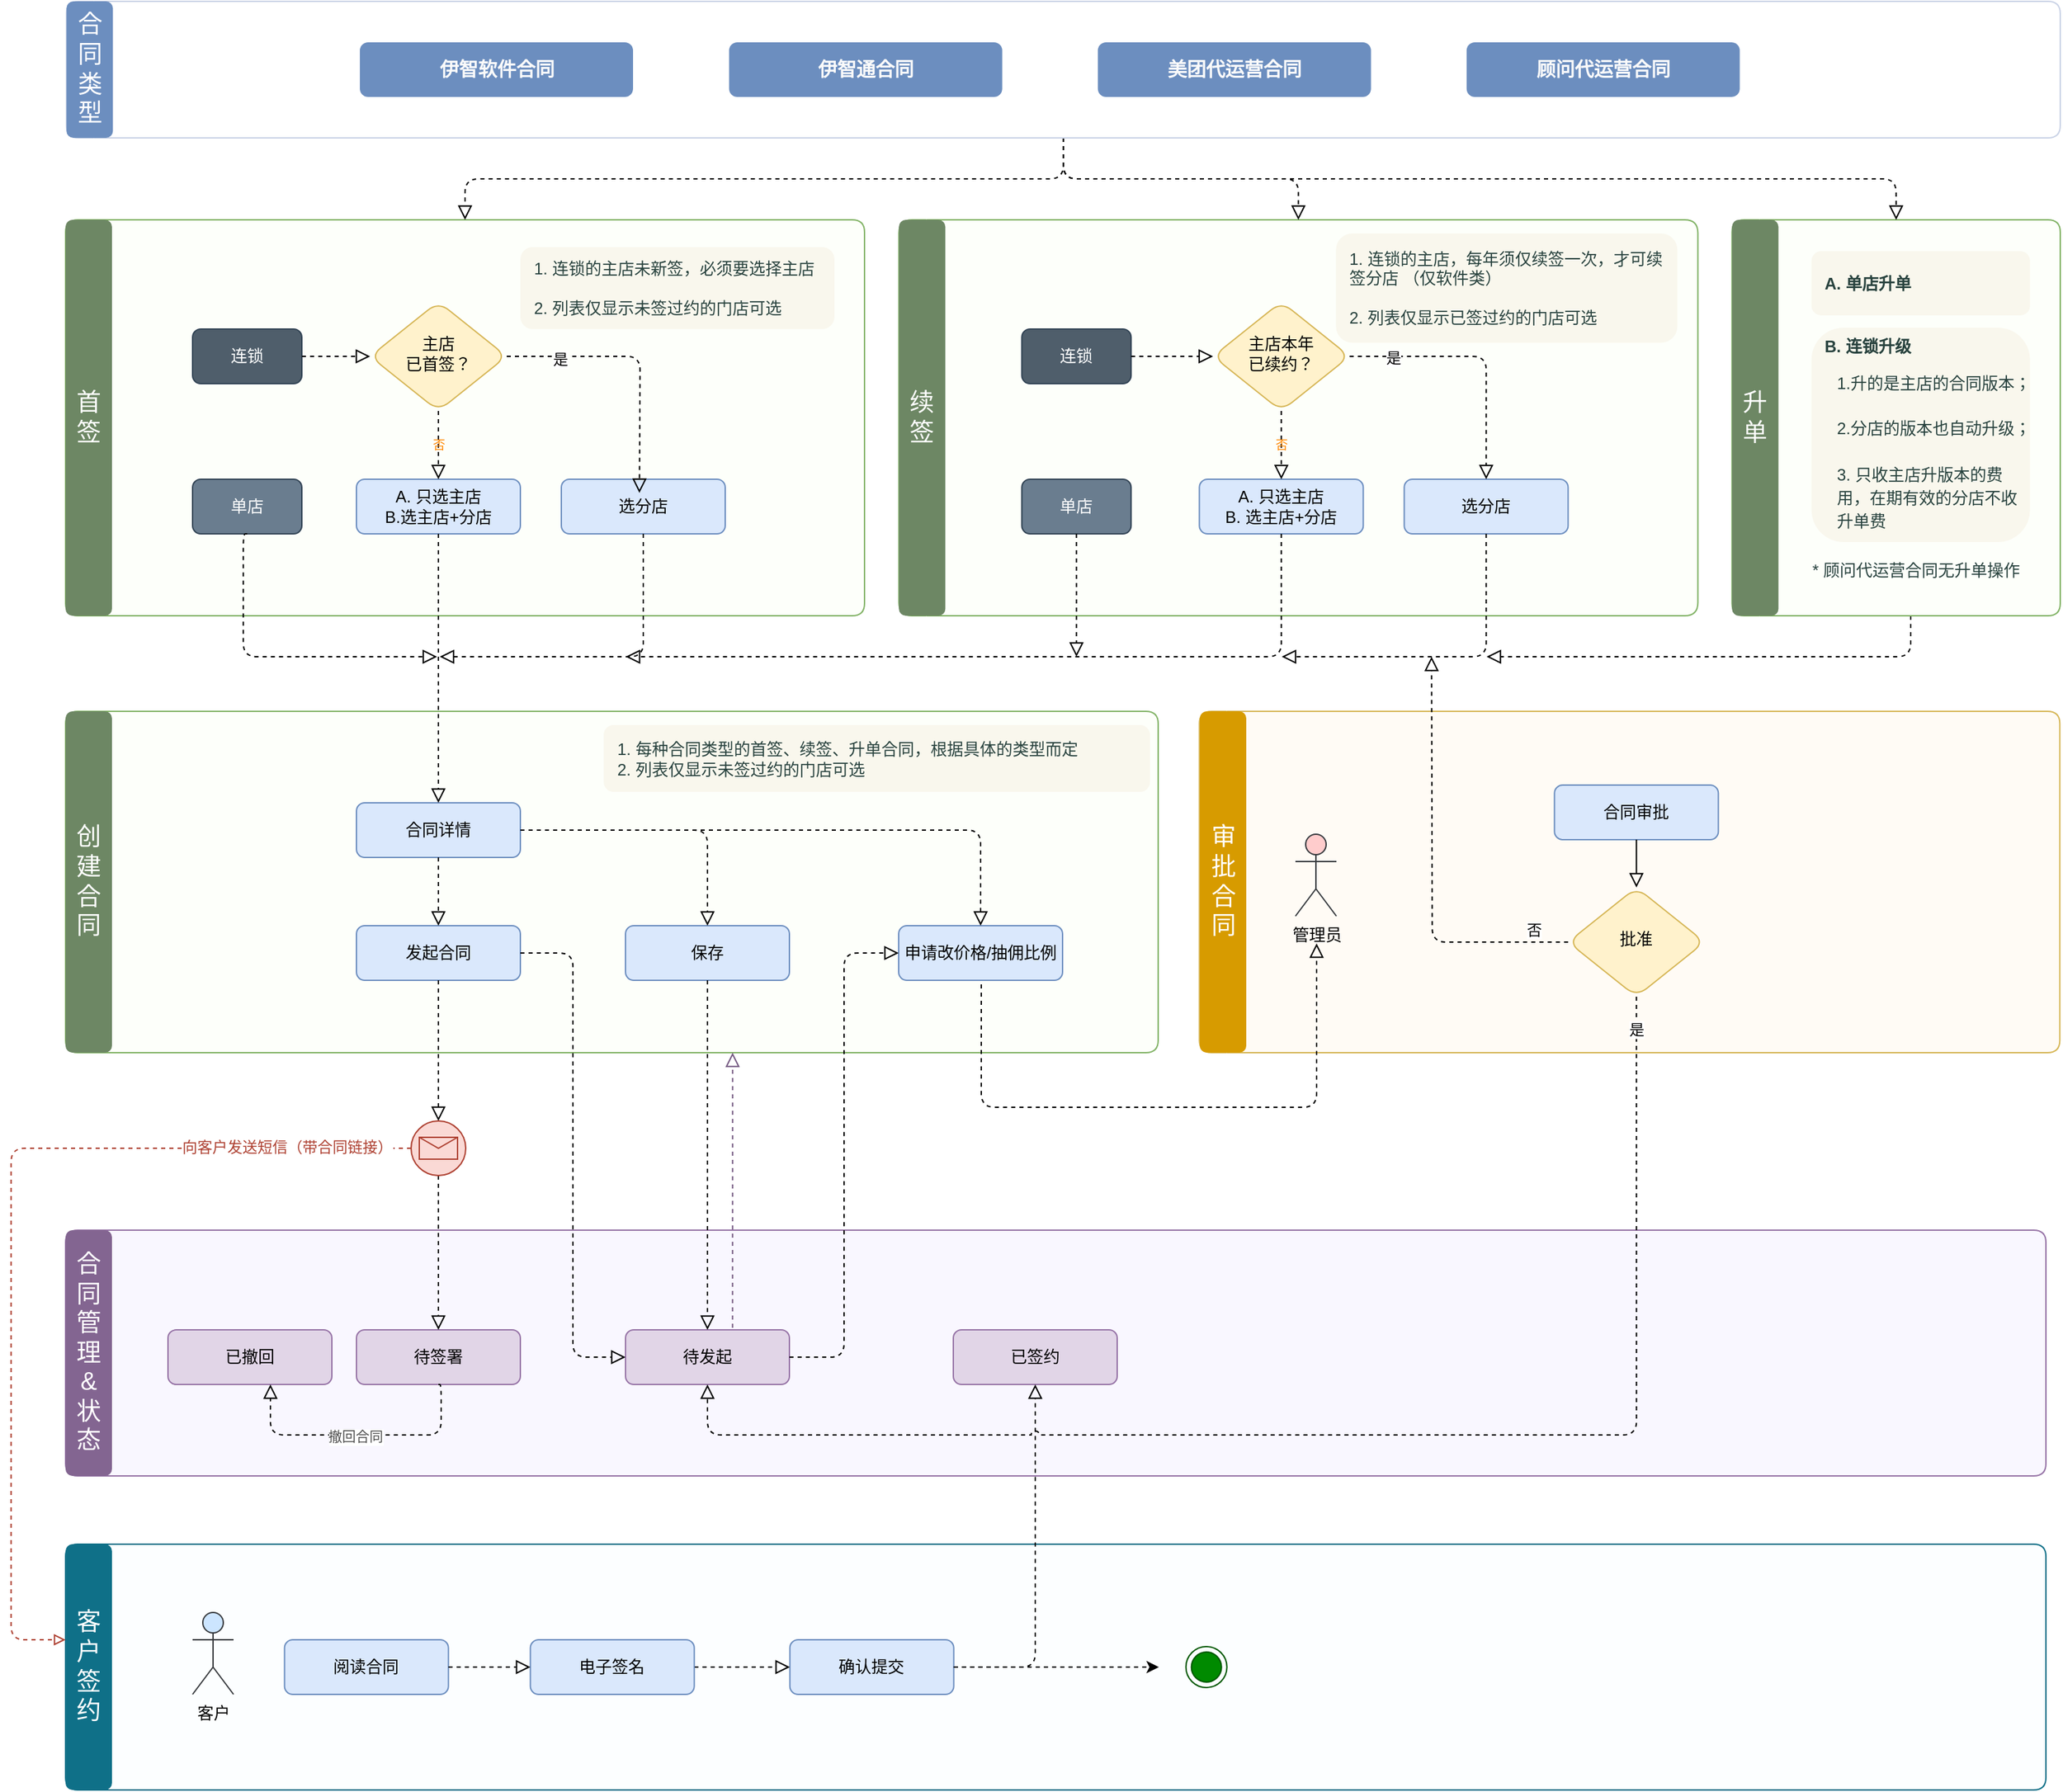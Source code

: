 <mxfile version="14.4.4" type="github" pages="2">
  <diagram id="C5RBs43oDa-KdzZeNtuy" name="合同签约">
    <mxGraphModel dx="3858" dy="2379" grid="1" gridSize="10" guides="1" tooltips="1" connect="1" arrows="1" fold="1" page="1" pageScale="1" pageWidth="827" pageHeight="1169" math="0" shadow="0">
      <root>
        <mxCell id="WIyWlLk6GJQsqaUBKTNV-0" />
        <mxCell id="WIyWlLk6GJQsqaUBKTNV-1" parent="WIyWlLk6GJQsqaUBKTNV-0" />
        <mxCell id="ug0V0p2KJz78mTbl74oe-62" value="Lane" style="swimlane;startSize=20;horizontal=0;fillColor=#d5e8d4;strokeColor=#82b366;swimlaneFillColor=#FDFFFA;arcSize=16;rounded=1;container=0;" parent="WIyWlLk6GJQsqaUBKTNV-1" vertex="1">
          <mxGeometry x="-939.83" y="-950" width="585" height="290" as="geometry">
            <mxRectangle x="-660" y="-740" width="30" height="50" as="alternateBounds" />
          </mxGeometry>
        </mxCell>
        <mxCell id="keEvcWe9_nsdeo778shN-0" value="续签" style="whiteSpace=wrap;html=1;fontSize=18;glass=0;strokeWidth=1;shadow=0;fillColor=#6d8764;fontColor=#ffffff;strokeColor=none;rounded=1;" parent="ug0V0p2KJz78mTbl74oe-62" vertex="1">
          <mxGeometry width="34" height="290" as="geometry" />
        </mxCell>
        <mxCell id="39W3sycP4qJBPkeKVRfO-146" value="单店" style="whiteSpace=wrap;html=1;fontSize=12;glass=0;strokeWidth=1;shadow=0;fillColor=#6A7D8F;strokeColor=#314354;fontColor=#ffffff;rounded=1;" parent="ug0V0p2KJz78mTbl74oe-62" vertex="1">
          <mxGeometry x="90" y="190" width="80" height="40" as="geometry" />
        </mxCell>
        <mxCell id="39W3sycP4qJBPkeKVRfO-141" value="A. 只选主店&lt;br&gt;B. 选主店+分店" style="whiteSpace=wrap;html=1;fontSize=12;glass=0;strokeWidth=1;shadow=0;fillColor=#dae8fc;strokeColor=#6c8ebf;rounded=1;" parent="ug0V0p2KJz78mTbl74oe-62" vertex="1">
          <mxGeometry x="220" y="190" width="120" height="40" as="geometry" />
        </mxCell>
        <mxCell id="39W3sycP4qJBPkeKVRfO-138" value="选分店" style="whiteSpace=wrap;html=1;fontSize=12;glass=0;strokeWidth=1;shadow=0;fillColor=#dae8fc;strokeColor=#6c8ebf;rounded=1;" parent="ug0V0p2KJz78mTbl74oe-62" vertex="1">
          <mxGeometry x="370" y="190" width="120" height="40" as="geometry" />
        </mxCell>
        <mxCell id="39W3sycP4qJBPkeKVRfO-119" value="主店本年&lt;br&gt;已续约？" style="rhombus;whiteSpace=wrap;html=1;shadow=0;fontFamily=Helvetica;fontSize=12;align=center;strokeWidth=1;spacing=6;spacingTop=-4;fillColor=#fff2cc;strokeColor=#d6b656;rounded=1;" parent="ug0V0p2KJz78mTbl74oe-62" vertex="1">
          <mxGeometry x="230" y="60" width="100" height="80" as="geometry" />
        </mxCell>
        <mxCell id="39W3sycP4qJBPkeKVRfO-147" value="连锁" style="whiteSpace=wrap;html=1;fontSize=12;glass=0;strokeWidth=1;shadow=0;fillColor=#4F5E6B;strokeColor=#314354;fontColor=#ffffff;rounded=1;" parent="ug0V0p2KJz78mTbl74oe-62" vertex="1">
          <mxGeometry x="90" y="80" width="80" height="40" as="geometry" />
        </mxCell>
        <mxCell id="hdKgFiHNt5B8iAR0eTGH-35" value="否" style="edgeStyle=orthogonalEdgeStyle;jumpStyle=arc;orthogonalLoop=1;jettySize=auto;html=1;exitX=0.5;exitY=1;exitDx=0;exitDy=0;entryX=0.5;entryY=0;entryDx=0;entryDy=0;shadow=0;labelBackgroundColor=none;endArrow=block;endFill=0;endSize=8;strokeWidth=1;dashed=1;fontSize=9;fontColor=#FF8800;startFill=0;" parent="ug0V0p2KJz78mTbl74oe-62" source="39W3sycP4qJBPkeKVRfO-119" target="39W3sycP4qJBPkeKVRfO-141" edge="1">
          <mxGeometry as="geometry">
            <mxPoint as="offset" />
          </mxGeometry>
        </mxCell>
        <mxCell id="hdKgFiHNt5B8iAR0eTGH-36" style="edgeStyle=orthogonalEdgeStyle;jumpStyle=arc;orthogonalLoop=1;jettySize=auto;html=1;exitX=1;exitY=0.5;exitDx=0;exitDy=0;entryX=0.5;entryY=0;entryDx=0;entryDy=0;shadow=0;labelBackgroundColor=none;endArrow=block;endFill=0;endSize=8;strokeWidth=1;dashed=1;fontSize=9;fontColor=#FF8800;startFill=0;" parent="ug0V0p2KJz78mTbl74oe-62" source="39W3sycP4qJBPkeKVRfO-119" target="39W3sycP4qJBPkeKVRfO-138" edge="1">
          <mxGeometry as="geometry" />
        </mxCell>
        <mxCell id="hdKgFiHNt5B8iAR0eTGH-38" value="是" style="edgeLabel;html=1;align=center;verticalAlign=middle;resizable=0;points=[];rounded=1;" parent="hdKgFiHNt5B8iAR0eTGH-36" vertex="1" connectable="0">
          <mxGeometry x="-0.662" y="-1" relative="1" as="geometry">
            <mxPoint as="offset" />
          </mxGeometry>
        </mxCell>
        <mxCell id="hdKgFiHNt5B8iAR0eTGH-34" style="edgeStyle=orthogonalEdgeStyle;jumpStyle=arc;orthogonalLoop=1;jettySize=auto;html=1;entryX=0;entryY=0.5;entryDx=0;entryDy=0;shadow=0;labelBackgroundColor=none;endArrow=block;endFill=0;endSize=8;strokeWidth=1;dashed=1;fontSize=9;fontColor=#FF8800;startFill=0;" parent="ug0V0p2KJz78mTbl74oe-62" source="39W3sycP4qJBPkeKVRfO-147" target="39W3sycP4qJBPkeKVRfO-119" edge="1">
          <mxGeometry as="geometry" />
        </mxCell>
        <mxCell id="keEvcWe9_nsdeo778shN-4" value="1. 连锁的主店，每年须仅续签一次，才可续签分店 （仅软件类）&#xa;&#xa;2. 列表仅显示已签过约的门店可选" style="labelBackgroundColor=none;align=left;fillColor=#f9f7ed;spacingLeft=8;strokeColor=none;spacing=2;spacingBottom=0;verticalAlign=middle;whiteSpace=wrap;fontColor=#28423E;rounded=1;" parent="ug0V0p2KJz78mTbl74oe-62" vertex="1">
          <mxGeometry x="320" y="10" width="250" height="80" as="geometry" />
        </mxCell>
        <mxCell id="hdKgFiHNt5B8iAR0eTGH-15" value="Lane" style="swimlane;startSize=20;horizontal=0;fillColor=#d5e8d4;strokeColor=#82b366;swimlaneFillColor=#FDFFFA;rounded=1;" parent="WIyWlLk6GJQsqaUBKTNV-1" vertex="1">
          <mxGeometry x="-1550" y="-590" width="800" height="250" as="geometry">
            <mxRectangle x="-790" y="-120" width="30" height="50" as="alternateBounds" />
          </mxGeometry>
        </mxCell>
        <mxCell id="39W3sycP4qJBPkeKVRfO-82" value="合同详情" style="whiteSpace=wrap;html=1;fontSize=12;glass=0;strokeWidth=1;shadow=0;fillColor=#dae8fc;strokeColor=#6c8ebf;rounded=1;" parent="hdKgFiHNt5B8iAR0eTGH-15" vertex="1">
          <mxGeometry x="213" y="67" width="120" height="40" as="geometry" />
        </mxCell>
        <mxCell id="WIyWlLk6GJQsqaUBKTNV-3" value="发起合同" style="whiteSpace=wrap;html=1;fontSize=12;glass=0;strokeWidth=1;shadow=0;fillColor=#dae8fc;strokeColor=#6c8ebf;rounded=1;" parent="hdKgFiHNt5B8iAR0eTGH-15" vertex="1">
          <mxGeometry x="213" y="157" width="120" height="40" as="geometry" />
        </mxCell>
        <mxCell id="39W3sycP4qJBPkeKVRfO-96" value="保存" style="whiteSpace=wrap;html=1;fontSize=12;glass=0;strokeWidth=1;shadow=0;fillColor=#dae8fc;strokeColor=#6c8ebf;rounded=1;" parent="hdKgFiHNt5B8iAR0eTGH-15" vertex="1">
          <mxGeometry x="410" y="157" width="120" height="40" as="geometry" />
        </mxCell>
        <mxCell id="39W3sycP4qJBPkeKVRfO-97" value="申请改价格/抽佣比例" style="whiteSpace=wrap;html=1;fontSize=12;glass=0;strokeWidth=1;shadow=0;fillColor=#dae8fc;strokeColor=#6c8ebf;rounded=1;" parent="hdKgFiHNt5B8iAR0eTGH-15" vertex="1">
          <mxGeometry x="610" y="157" width="120" height="40" as="geometry" />
        </mxCell>
        <mxCell id="39W3sycP4qJBPkeKVRfO-85" style="edgeStyle=none;orthogonalLoop=1;jettySize=auto;html=1;exitX=0.5;exitY=1;exitDx=0;exitDy=0;entryX=0.5;entryY=0;entryDx=0;entryDy=0;shadow=0;labelBackgroundColor=none;endArrow=block;endFill=0;endSize=8;strokeWidth=1;jumpStyle=arc;dashed=1;" parent="hdKgFiHNt5B8iAR0eTGH-15" source="39W3sycP4qJBPkeKVRfO-82" target="WIyWlLk6GJQsqaUBKTNV-3" edge="1">
          <mxGeometry relative="1" as="geometry" />
        </mxCell>
        <mxCell id="39W3sycP4qJBPkeKVRfO-136" style="edgeStyle=orthogonalEdgeStyle;jumpStyle=arc;orthogonalLoop=1;jettySize=auto;html=1;exitX=1;exitY=0.5;exitDx=0;exitDy=0;entryX=0.5;entryY=0;entryDx=0;entryDy=0;shadow=0;labelBackgroundColor=none;startArrow=none;startFill=0;endArrow=block;endFill=0;endSize=8;strokeWidth=1;fontSize=9;fontColor=#FF8800;dashed=1;" parent="hdKgFiHNt5B8iAR0eTGH-15" source="39W3sycP4qJBPkeKVRfO-82" target="39W3sycP4qJBPkeKVRfO-96" edge="1">
          <mxGeometry relative="1" as="geometry" />
        </mxCell>
        <mxCell id="39W3sycP4qJBPkeKVRfO-135" style="edgeStyle=orthogonalEdgeStyle;jumpStyle=arc;orthogonalLoop=1;jettySize=auto;html=1;entryX=0.5;entryY=0;entryDx=0;entryDy=0;shadow=0;labelBackgroundColor=none;startArrow=none;startFill=0;endArrow=block;endFill=0;endSize=8;strokeWidth=1;fontSize=9;fontColor=#FF8800;dashed=1;" parent="hdKgFiHNt5B8iAR0eTGH-15" source="39W3sycP4qJBPkeKVRfO-82" target="39W3sycP4qJBPkeKVRfO-97" edge="1">
          <mxGeometry relative="1" as="geometry" />
        </mxCell>
        <mxCell id="C-Nj897b1dJz2E4-wclC-3" value="创建合同" style="whiteSpace=wrap;html=1;fontSize=18;glass=0;strokeWidth=1;shadow=0;fillColor=#6d8764;fontColor=#ffffff;strokeColor=none;rounded=1;" parent="hdKgFiHNt5B8iAR0eTGH-15" vertex="1">
          <mxGeometry width="34" height="250" as="geometry" />
        </mxCell>
        <mxCell id="C-Nj897b1dJz2E4-wclC-5" value="1. 每种合同类型的首签、续签、升单合同，根据具体的类型而定&lt;br&gt;2. 列表仅显示未签过约的门店可选" style="whiteSpace=wrap;labelBackgroundColor=none;align=left;fillColor=#f9f7ed;spacingLeft=8;strokeColor=none;spacing=2;spacingBottom=0;verticalAlign=middle;html=1;fontColor=#28423E;rounded=1;" parent="hdKgFiHNt5B8iAR0eTGH-15" vertex="1">
          <mxGeometry x="394" y="10" width="400" height="49" as="geometry" />
        </mxCell>
        <mxCell id="hdKgFiHNt5B8iAR0eTGH-7" value="客户签约" style="swimlane;startSize=20;horizontal=0;swimlaneFillColor=#FCFEFF;rounded=1;fillColor=none;strokeColor=#0F7088;" parent="WIyWlLk6GJQsqaUBKTNV-1" vertex="1">
          <mxGeometry x="-1550" y="20" width="1450" height="180" as="geometry">
            <mxRectangle x="-793" y="930" width="30" height="50" as="alternateBounds" />
          </mxGeometry>
        </mxCell>
        <mxCell id="39W3sycP4qJBPkeKVRfO-140" value="客户" style="shape=umlActor;verticalLabelPosition=bottom;verticalAlign=top;html=1;fillColor=#cce5ff;strokeColor=#36393d;rounded=1;" parent="hdKgFiHNt5B8iAR0eTGH-7" vertex="1">
          <mxGeometry x="93" y="50" width="30" height="60" as="geometry" />
        </mxCell>
        <mxCell id="39W3sycP4qJBPkeKVRfO-107" value="确认提交" style="whiteSpace=wrap;html=1;fontSize=12;glass=0;strokeWidth=1;shadow=0;fillColor=#dae8fc;strokeColor=#6c8ebf;rounded=1;" parent="hdKgFiHNt5B8iAR0eTGH-7" vertex="1">
          <mxGeometry x="530.33" y="70" width="120" height="40" as="geometry" />
        </mxCell>
        <mxCell id="C-Nj897b1dJz2E4-wclC-29" value="阅读合同" style="whiteSpace=wrap;html=1;fontSize=12;glass=0;strokeWidth=1;shadow=0;fillColor=#dae8fc;strokeColor=#6c8ebf;rounded=1;" parent="hdKgFiHNt5B8iAR0eTGH-7" vertex="1">
          <mxGeometry x="160.33" y="70" width="120" height="40" as="geometry" />
        </mxCell>
        <mxCell id="C-Nj897b1dJz2E4-wclC-34" style="edgeStyle=orthogonalEdgeStyle;orthogonalLoop=1;jettySize=auto;html=1;exitX=1;exitY=0.5;exitDx=0;exitDy=0;entryX=0;entryY=0.5;entryDx=0;entryDy=0;fontColor=#000000;shadow=0;dashed=1;strokeWidth=1;labelBackgroundColor=none;endFill=0;endArrow=block;endSize=8;startSize=8;" parent="hdKgFiHNt5B8iAR0eTGH-7" source="C-Nj897b1dJz2E4-wclC-32" target="39W3sycP4qJBPkeKVRfO-107" edge="1">
          <mxGeometry relative="1" as="geometry" />
        </mxCell>
        <mxCell id="C-Nj897b1dJz2E4-wclC-32" value="电子签名" style="whiteSpace=wrap;html=1;fontSize=12;glass=0;strokeWidth=1;shadow=0;fillColor=#dae8fc;strokeColor=#6c8ebf;rounded=1;" parent="hdKgFiHNt5B8iAR0eTGH-7" vertex="1">
          <mxGeometry x="340.33" y="70" width="120" height="40" as="geometry" />
        </mxCell>
        <mxCell id="C-Nj897b1dJz2E4-wclC-33" value="" style="edgeStyle=orthogonalEdgeStyle;orthogonalLoop=1;jettySize=auto;html=1;fontColor=#000000;shadow=0;dashed=1;strokeWidth=1;labelBackgroundColor=none;endFill=0;endArrow=block;endSize=8;startSize=8;" parent="hdKgFiHNt5B8iAR0eTGH-7" source="C-Nj897b1dJz2E4-wclC-29" target="C-Nj897b1dJz2E4-wclC-32" edge="1">
          <mxGeometry relative="1" as="geometry" />
        </mxCell>
        <mxCell id="39W3sycP4qJBPkeKVRfO-122" value="" style="ellipse;html=1;shape=endState;fillColor=#008a00;strokeColor=#005700;fontColor=#ffffff;rounded=1;" parent="hdKgFiHNt5B8iAR0eTGH-7" vertex="1">
          <mxGeometry x="820.33" y="75" width="30" height="30" as="geometry" />
        </mxCell>
        <mxCell id="C-Nj897b1dJz2E4-wclC-36" value="客户签约" style="whiteSpace=wrap;html=1;fontSize=18;glass=0;strokeWidth=1;shadow=0;fontColor=#ffffff;strokeColor=none;rounded=1;fillColor=#0F7088;" parent="hdKgFiHNt5B8iAR0eTGH-7" vertex="1">
          <mxGeometry width="34" height="180" as="geometry" />
        </mxCell>
        <mxCell id="hdKgFiHNt5B8iAR0eTGH-13" value="合同状态" style="swimlane;startSize=20;horizontal=0;fillColor=#e1d5e7;strokeColor=#9673a6;swimlaneFillColor=#F9F7FF;rounded=1;" parent="WIyWlLk6GJQsqaUBKTNV-1" vertex="1">
          <mxGeometry x="-1550" y="-210" width="1450" height="180" as="geometry" />
        </mxCell>
        <mxCell id="39W3sycP4qJBPkeKVRfO-92" value="已撤回" style="whiteSpace=wrap;html=1;fontSize=12;glass=0;strokeWidth=1;shadow=0;fillColor=#e1d5e7;strokeColor=#9673a6;rounded=1;" parent="hdKgFiHNt5B8iAR0eTGH-13" vertex="1">
          <mxGeometry x="75" y="73" width="120" height="40" as="geometry" />
        </mxCell>
        <mxCell id="39W3sycP4qJBPkeKVRfO-86" value="待签署" style="whiteSpace=wrap;html=1;fontSize=12;glass=0;strokeWidth=1;shadow=0;fillColor=#e1d5e7;strokeColor=#9673a6;rounded=1;" parent="hdKgFiHNt5B8iAR0eTGH-13" vertex="1">
          <mxGeometry x="213" y="73" width="120" height="40" as="geometry" />
        </mxCell>
        <mxCell id="39W3sycP4qJBPkeKVRfO-94" value="待发起" style="whiteSpace=wrap;html=1;fontSize=12;glass=0;strokeWidth=1;shadow=0;fillColor=#e1d5e7;strokeColor=#9673a6;rounded=1;" parent="hdKgFiHNt5B8iAR0eTGH-13" vertex="1">
          <mxGeometry x="410" y="73" width="120" height="40" as="geometry" />
        </mxCell>
        <mxCell id="39W3sycP4qJBPkeKVRfO-150" style="edgeStyle=orthogonalEdgeStyle;jumpStyle=arc;orthogonalLoop=1;jettySize=auto;html=1;exitX=0.5;exitY=1;exitDx=0;exitDy=0;shadow=0;labelBackgroundColor=none;startArrow=none;endArrow=block;endFill=0;endSize=8;strokeWidth=1;fontSize=11;fontColor=#000000;dashed=1;startSize=8;" parent="hdKgFiHNt5B8iAR0eTGH-13" source="39W3sycP4qJBPkeKVRfO-86" target="39W3sycP4qJBPkeKVRfO-92" edge="1">
          <mxGeometry relative="1" as="geometry">
            <mxPoint x="487" y="113" as="sourcePoint" />
            <Array as="points">
              <mxPoint x="275" y="150" />
              <mxPoint x="150" y="150" />
            </Array>
          </mxGeometry>
        </mxCell>
        <mxCell id="39W3sycP4qJBPkeKVRfO-151" value="撤回合同" style="edgeLabel;html=1;align=center;verticalAlign=middle;resizable=0;points=[];fontSize=10;fontColor=#4D4D4D;rounded=1;" parent="39W3sycP4qJBPkeKVRfO-150" vertex="1" connectable="0">
          <mxGeometry x="-0.175" y="1" relative="1" as="geometry">
            <mxPoint x="-19" as="offset" />
          </mxGeometry>
        </mxCell>
        <mxCell id="hdKgFiHNt5B8iAR0eTGH-17" value="已签约" style="whiteSpace=wrap;html=1;fontSize=12;glass=0;strokeWidth=1;shadow=0;fillColor=#e1d5e7;strokeColor=#9673a6;rounded=1;" parent="hdKgFiHNt5B8iAR0eTGH-13" vertex="1">
          <mxGeometry x="650" y="73" width="120" height="40" as="geometry" />
        </mxCell>
        <mxCell id="C-Nj897b1dJz2E4-wclC-28" value="合同管理&lt;br&gt;&amp;amp;&lt;br&gt;状态" style="whiteSpace=wrap;html=1;fontSize=18;glass=0;strokeWidth=1;shadow=0;fontColor=#ffffff;strokeColor=none;fillColor=#836591;rounded=1;" parent="hdKgFiHNt5B8iAR0eTGH-13" vertex="1">
          <mxGeometry width="34" height="180" as="geometry" />
        </mxCell>
        <mxCell id="hdKgFiHNt5B8iAR0eTGH-4" value="" style="edgeStyle=orthogonalEdgeStyle;orthogonalLoop=1;jettySize=auto;html=1;endArrow=block;endFill=0;startSize=8;endSize=8;dashed=1;" parent="WIyWlLk6GJQsqaUBKTNV-1" source="WIyWlLk6GJQsqaUBKTNV-3" target="hdKgFiHNt5B8iAR0eTGH-2" edge="1">
          <mxGeometry relative="1" as="geometry" />
        </mxCell>
        <mxCell id="39W3sycP4qJBPkeKVRfO-160" value="Pool" style="swimlane;html=1;horizontal=0;startSize=20;labelBackgroundColor=#F0F0F0;fontSize=10;align=left;swimlaneFillColor=#FFFBF5;strokeColor=#d6b656;fillColor=#fff2cc;rounded=1;" parent="WIyWlLk6GJQsqaUBKTNV-1" vertex="1">
          <mxGeometry x="-719.83" y="-590" width="630" height="250" as="geometry">
            <mxRectangle x="390" y="-120" width="30" height="50" as="alternateBounds" />
          </mxGeometry>
        </mxCell>
        <mxCell id="39W3sycP4qJBPkeKVRfO-139" value="管理员" style="shape=umlActor;verticalLabelPosition=bottom;verticalAlign=top;html=1;fillColor=#ffcccc;strokeColor=#36393d;rounded=1;" parent="39W3sycP4qJBPkeKVRfO-160" vertex="1">
          <mxGeometry x="70.33" y="90" width="30" height="60" as="geometry" />
        </mxCell>
        <mxCell id="39W3sycP4qJBPkeKVRfO-99" value="合同审批" style="whiteSpace=wrap;html=1;fontSize=12;glass=0;strokeWidth=1;shadow=0;fillColor=#dae8fc;strokeColor=#6c8ebf;rounded=1;" parent="39W3sycP4qJBPkeKVRfO-160" vertex="1">
          <mxGeometry x="260" y="54" width="120" height="40" as="geometry" />
        </mxCell>
        <mxCell id="39W3sycP4qJBPkeKVRfO-101" value="批准" style="rhombus;whiteSpace=wrap;html=1;shadow=0;strokeColor=#d6b656;strokeWidth=1;fillColor=#fff2cc;spacing=6;spacingTop=-4;rounded=1;" parent="39W3sycP4qJBPkeKVRfO-160" vertex="1">
          <mxGeometry x="270" y="129" width="100" height="80" as="geometry" />
        </mxCell>
        <mxCell id="39W3sycP4qJBPkeKVRfO-102" value="" style="edgeStyle=none;orthogonalLoop=1;jettySize=auto;html=1;shadow=0;labelBackgroundColor=none;endArrow=block;endFill=0;endSize=8;strokeColor=#000000;strokeWidth=1;jumpStyle=arc;" parent="39W3sycP4qJBPkeKVRfO-160" source="39W3sycP4qJBPkeKVRfO-99" target="39W3sycP4qJBPkeKVRfO-101" edge="1">
          <mxGeometry x="-10" y="-20" as="geometry" />
        </mxCell>
        <mxCell id="C-Nj897b1dJz2E4-wclC-18" value="审批合同" style="whiteSpace=wrap;html=1;fontSize=18;glass=0;strokeWidth=1;shadow=0;strokeColor=none;fillColor=#D79B00;fontColor=#FFFFFF;rounded=1;" parent="39W3sycP4qJBPkeKVRfO-160" vertex="1">
          <mxGeometry x="0.33" width="34" height="250" as="geometry" />
        </mxCell>
        <mxCell id="hdKgFiHNt5B8iAR0eTGH-6" style="edgeStyle=orthogonalEdgeStyle;orthogonalLoop=1;jettySize=auto;html=1;exitX=0;exitY=0.5;exitDx=0;exitDy=0;startArrow=none;startFill=0;endArrow=block;endFill=0;jumpStyle=arc;dashed=1;strokeColor=#ae4132;fillColor=#fad9d5;" parent="WIyWlLk6GJQsqaUBKTNV-1" source="hdKgFiHNt5B8iAR0eTGH-2" edge="1">
          <mxGeometry relative="1" as="geometry">
            <mxPoint x="-1550" y="90" as="targetPoint" />
            <Array as="points">
              <mxPoint x="-1589.83" y="-270" />
              <mxPoint x="-1589.83" y="90" />
            </Array>
          </mxGeometry>
        </mxCell>
        <mxCell id="2lxDM8EpAbikMeBgvHTp-0" value="向客户发送短信（带合同链接）" style="edgeLabel;html=1;align=center;verticalAlign=middle;resizable=0;points=[];fontColor=#AE4132;rounded=1;" parent="hdKgFiHNt5B8iAR0eTGH-6" vertex="1" connectable="0">
          <mxGeometry x="-0.802" relative="1" as="geometry">
            <mxPoint x="-22.67" y="-1" as="offset" />
          </mxGeometry>
        </mxCell>
        <mxCell id="hdKgFiHNt5B8iAR0eTGH-66" style="edgeStyle=orthogonalEdgeStyle;jumpStyle=arc;orthogonalLoop=1;jettySize=auto;html=1;exitX=0.5;exitY=1;exitDx=0;exitDy=0;entryX=0.5;entryY=0;entryDx=0;entryDy=0;shadow=0;dashed=1;labelBackgroundColor=none;startSize=8;endArrow=block;endFill=0;endSize=8;strokeWidth=1;" parent="WIyWlLk6GJQsqaUBKTNV-1" source="hdKgFiHNt5B8iAR0eTGH-2" target="39W3sycP4qJBPkeKVRfO-86" edge="1">
          <mxGeometry relative="1" as="geometry" />
        </mxCell>
        <mxCell id="hdKgFiHNt5B8iAR0eTGH-2" value="" style="shape=mxgraph.bpmn.shape;html=1;verticalLabelPosition=bottom;labelBackgroundColor=#ffffff;verticalAlign=top;align=center;perimeter=ellipsePerimeter;outlineConnect=0;outline=standard;symbol=message;strokeColor=#ae4132;fillColor=#fad9d5;direction=east;rounded=1;" parent="WIyWlLk6GJQsqaUBKTNV-1" vertex="1">
          <mxGeometry x="-1297" y="-290" width="40" height="40" as="geometry" />
        </mxCell>
        <mxCell id="hdKgFiHNt5B8iAR0eTGH-14" value="Lane" style="swimlane;startSize=20;horizontal=0;fillColor=#d5e8d4;strokeColor=#82b366;swimlaneFillColor=#FDFFFA;container=0;rounded=1;" parent="WIyWlLk6GJQsqaUBKTNV-1" vertex="1">
          <mxGeometry x="-1550" y="-950" width="585" height="290" as="geometry">
            <mxRectangle x="-1303" y="-780" width="30" height="50" as="alternateBounds" />
          </mxGeometry>
        </mxCell>
        <mxCell id="keEvcWe9_nsdeo778shN-1" value="1. 连锁的主店未新签，必须要选择主店&lt;br&gt;&lt;br&gt;2. 列表仅显示未签过约的门店可选" style="whiteSpace=wrap;labelBackgroundColor=none;align=left;fillColor=#f9f7ed;spacingLeft=8;strokeColor=none;spacing=2;spacingBottom=0;verticalAlign=middle;html=1;fontColor=#28423E;rounded=1;" parent="hdKgFiHNt5B8iAR0eTGH-14" vertex="1">
          <mxGeometry x="333" y="20" width="230" height="60" as="geometry" />
        </mxCell>
        <mxCell id="39W3sycP4qJBPkeKVRfO-126" value="首签" style="whiteSpace=wrap;html=1;fontSize=18;glass=0;strokeWidth=1;shadow=0;fillColor=#6d8764;fontColor=#ffffff;strokeColor=none;rounded=1;" parent="hdKgFiHNt5B8iAR0eTGH-14" vertex="1">
          <mxGeometry width="34" height="290" as="geometry" />
        </mxCell>
        <mxCell id="39W3sycP4qJBPkeKVRfO-129" value="连锁" style="whiteSpace=wrap;html=1;fontSize=12;glass=0;strokeWidth=1;shadow=0;strokeColor=#314354;fontColor=#ffffff;fillColor=#4F5E6B;rounded=1;" parent="hdKgFiHNt5B8iAR0eTGH-14" vertex="1">
          <mxGeometry x="93" y="80" width="80" height="40" as="geometry" />
        </mxCell>
        <mxCell id="hdKgFiHNt5B8iAR0eTGH-39" value="主店&lt;br&gt;已首签？" style="rhombus;whiteSpace=wrap;html=1;shadow=0;fontFamily=Helvetica;fontSize=12;align=center;strokeWidth=1;spacing=6;spacingTop=-4;fillColor=#fff2cc;strokeColor=#d6b656;rounded=1;" parent="hdKgFiHNt5B8iAR0eTGH-14" vertex="1">
          <mxGeometry x="223" y="60" width="100" height="80" as="geometry" />
        </mxCell>
        <mxCell id="hdKgFiHNt5B8iAR0eTGH-41" value="选分店" style="whiteSpace=wrap;html=1;fontSize=12;glass=0;strokeWidth=1;shadow=0;fillColor=#dae8fc;strokeColor=#6c8ebf;rounded=1;" parent="hdKgFiHNt5B8iAR0eTGH-14" vertex="1">
          <mxGeometry x="363" y="190" width="120" height="40" as="geometry" />
        </mxCell>
        <mxCell id="39W3sycP4qJBPkeKVRfO-114" value="A. 只选主店&lt;br&gt;B.选主店+分店" style="whiteSpace=wrap;html=1;fontSize=12;glass=0;strokeWidth=1;shadow=0;fillColor=#dae8fc;strokeColor=#6c8ebf;rounded=1;" parent="hdKgFiHNt5B8iAR0eTGH-14" vertex="1">
          <mxGeometry x="213" y="190" width="120" height="40" as="geometry" />
        </mxCell>
        <mxCell id="39W3sycP4qJBPkeKVRfO-128" value="单店" style="whiteSpace=wrap;html=1;fontSize=12;glass=0;strokeWidth=1;shadow=0;strokeColor=#314354;fontColor=#ffffff;fillColor=#6A7D8F;rounded=1;" parent="hdKgFiHNt5B8iAR0eTGH-14" vertex="1">
          <mxGeometry x="93" y="190" width="80" height="40" as="geometry" />
        </mxCell>
        <mxCell id="hdKgFiHNt5B8iAR0eTGH-40" style="edgeStyle=orthogonalEdgeStyle;jumpStyle=arc;orthogonalLoop=1;jettySize=auto;html=1;exitX=1;exitY=0.5;exitDx=0;exitDy=0;shadow=0;labelBackgroundColor=none;endArrow=block;endFill=0;endSize=8;strokeWidth=1;dashed=1;fontSize=9;fontColor=#FF8800;startFill=0;" parent="hdKgFiHNt5B8iAR0eTGH-14" source="39W3sycP4qJBPkeKVRfO-129" target="hdKgFiHNt5B8iAR0eTGH-39" edge="1">
          <mxGeometry as="geometry" />
        </mxCell>
        <mxCell id="hdKgFiHNt5B8iAR0eTGH-44" value="否" style="edgeStyle=orthogonalEdgeStyle;jumpStyle=arc;orthogonalLoop=1;jettySize=auto;html=1;exitX=0.5;exitY=1;exitDx=0;exitDy=0;entryX=0.5;entryY=0;entryDx=0;entryDy=0;shadow=0;labelBackgroundColor=none;endArrow=block;endFill=0;endSize=8;strokeWidth=1;dashed=1;fontSize=9;fontColor=#FF8800;startFill=0;" parent="hdKgFiHNt5B8iAR0eTGH-14" source="hdKgFiHNt5B8iAR0eTGH-39" target="39W3sycP4qJBPkeKVRfO-114" edge="1">
          <mxGeometry as="geometry">
            <mxPoint as="offset" />
          </mxGeometry>
        </mxCell>
        <mxCell id="hdKgFiHNt5B8iAR0eTGH-16" style="edgeStyle=orthogonalEdgeStyle;jumpStyle=arc;orthogonalLoop=1;jettySize=auto;html=1;exitX=1;exitY=0.5;exitDx=0;exitDy=0;entryX=0;entryY=0.5;entryDx=0;entryDy=0;shadow=0;labelBackgroundColor=none;startSize=8;endArrow=block;endFill=0;endSize=8;strokeWidth=1;dashed=1;" parent="WIyWlLk6GJQsqaUBKTNV-1" source="39W3sycP4qJBPkeKVRfO-94" target="39W3sycP4qJBPkeKVRfO-97" edge="1">
          <mxGeometry relative="1" as="geometry" />
        </mxCell>
        <mxCell id="hdKgFiHNt5B8iAR0eTGH-18" style="edgeStyle=orthogonalEdgeStyle;jumpStyle=arc;orthogonalLoop=1;jettySize=auto;html=1;exitX=1;exitY=0.5;exitDx=0;exitDy=0;entryX=0.5;entryY=1;entryDx=0;entryDy=0;shadow=0;labelBackgroundColor=none;startSize=8;endArrow=block;endFill=0;endSize=8;strokeWidth=1;dashed=1;" parent="WIyWlLk6GJQsqaUBKTNV-1" source="39W3sycP4qJBPkeKVRfO-107" target="hdKgFiHNt5B8iAR0eTGH-17" edge="1">
          <mxGeometry relative="1" as="geometry" />
        </mxCell>
        <mxCell id="hdKgFiHNt5B8iAR0eTGH-32" style="edgeStyle=orthogonalEdgeStyle;jumpStyle=arc;orthogonalLoop=1;jettySize=auto;html=1;exitX=0.5;exitY=1;exitDx=0;exitDy=0;shadow=0;labelBackgroundColor=none;endArrow=block;endFill=0;endSize=8;strokeWidth=1;dashed=1;fontSize=9;fontColor=#FF8800;startFill=0;" parent="WIyWlLk6GJQsqaUBKTNV-1" source="39W3sycP4qJBPkeKVRfO-141" edge="1">
          <mxGeometry relative="1" as="geometry">
            <mxPoint x="-1139.83" y="-630" as="targetPoint" />
            <Array as="points">
              <mxPoint x="-659.5" y="-630" />
            </Array>
          </mxGeometry>
        </mxCell>
        <mxCell id="hdKgFiHNt5B8iAR0eTGH-37" style="edgeStyle=orthogonalEdgeStyle;jumpStyle=arc;orthogonalLoop=1;jettySize=auto;html=1;exitX=0.5;exitY=1;exitDx=0;exitDy=0;shadow=0;labelBackgroundColor=none;endArrow=block;endFill=0;endSize=8;strokeWidth=1;dashed=1;fontSize=9;fontColor=#FF8800;startFill=0;" parent="WIyWlLk6GJQsqaUBKTNV-1" source="39W3sycP4qJBPkeKVRfO-138" edge="1">
          <mxGeometry relative="1" as="geometry">
            <mxPoint x="-659.5" y="-630" as="targetPoint" />
            <Array as="points">
              <mxPoint x="-509.5" y="-630" />
            </Array>
          </mxGeometry>
        </mxCell>
        <mxCell id="hdKgFiHNt5B8iAR0eTGH-45" style="edgeStyle=orthogonalEdgeStyle;jumpStyle=arc;orthogonalLoop=1;jettySize=auto;html=1;shadow=0;labelBackgroundColor=none;endArrow=block;endFill=0;endSize=8;strokeWidth=1;exitX=0.5;exitY=1;exitDx=0;exitDy=0;dashed=1;fontSize=9;fontColor=#FF8800;startFill=0;" parent="WIyWlLk6GJQsqaUBKTNV-1" source="hdKgFiHNt5B8iAR0eTGH-41" edge="1">
          <mxGeometry relative="1" as="geometry">
            <mxPoint x="-1276" y="-630" as="targetPoint" />
            <Array as="points">
              <mxPoint x="-1129.83" y="-630" />
              <mxPoint x="-1279.83" y="-630" />
            </Array>
          </mxGeometry>
        </mxCell>
        <mxCell id="ug0V0p2KJz78mTbl74oe-11" style="edgeStyle=orthogonalEdgeStyle;jumpStyle=arc;jumpSize=8;orthogonalLoop=1;jettySize=auto;html=1;dashed=1;startArrow=none;startFill=0;endArrow=block;endFill=0;endSize=8;strokeColor=#000000;fontSize=9;fontColor=#FF8800;shadow=0;strokeWidth=1;labelBackgroundColor=none;" parent="WIyWlLk6GJQsqaUBKTNV-1" edge="1">
          <mxGeometry relative="1" as="geometry">
            <mxPoint x="-509.5" y="-630" as="targetPoint" />
            <mxPoint x="-199" y="-660" as="sourcePoint" />
            <Array as="points">
              <mxPoint x="-199.5" y="-660" />
              <mxPoint x="-199.5" y="-630" />
            </Array>
          </mxGeometry>
        </mxCell>
        <mxCell id="hdKgFiHNt5B8iAR0eTGH-48" value="Lane" style="swimlane;startSize=20;horizontal=0;fillColor=#d5e8d4;strokeColor=#82b366;swimlaneFillColor=#FDFFFA;rounded=1;" parent="WIyWlLk6GJQsqaUBKTNV-1" vertex="1">
          <mxGeometry x="-329.83" y="-950" width="240.33" height="290" as="geometry" />
        </mxCell>
        <mxCell id="hdKgFiHNt5B8iAR0eTGH-53" value="否" style="edgeStyle=orthogonalEdgeStyle;jumpStyle=arc;orthogonalLoop=1;jettySize=auto;html=1;exitX=0.5;exitY=1;exitDx=0;exitDy=0;entryX=0.5;entryY=0;entryDx=0;entryDy=0;shadow=0;labelBackgroundColor=none;startSize=8;endArrow=block;endFill=0;endSize=8;strokeWidth=1;" parent="hdKgFiHNt5B8iAR0eTGH-48" edge="1">
          <mxGeometry x="-0.5" y="10" relative="1" as="geometry">
            <mxPoint as="offset" />
            <mxPoint x="390" y="100" as="sourcePoint" />
          </mxGeometry>
        </mxCell>
        <mxCell id="keEvcWe9_nsdeo778shN-5" value="升单" style="whiteSpace=wrap;html=1;fontSize=18;glass=0;strokeWidth=1;shadow=0;fillColor=#6d8764;fontColor=#ffffff;strokeColor=none;rounded=1;" parent="hdKgFiHNt5B8iAR0eTGH-48" vertex="1">
          <mxGeometry width="34" height="290" as="geometry" />
        </mxCell>
        <mxCell id="C-Nj897b1dJz2E4-wclC-6" value="A. 单店升单" style="labelBackgroundColor=none;align=left;fillColor=#f9f7ed;spacingLeft=8;strokeColor=none;spacing=2;spacingBottom=0;verticalAlign=middle;whiteSpace=wrap;fontColor=#28423E;fontStyle=1;rounded=1;" parent="hdKgFiHNt5B8iAR0eTGH-48" vertex="1">
          <mxGeometry x="58.17" y="23" width="160" height="47" as="geometry" />
        </mxCell>
        <mxCell id="C-Nj897b1dJz2E4-wclC-7" value="B. 连锁升级&#xa;&#xa;" style="labelBackgroundColor=none;align=left;fillColor=#f9f7ed;spacingLeft=8;strokeColor=none;spacing=2;spacingBottom=0;verticalAlign=top;whiteSpace=wrap;fontColor=#28423E;horizontal=1;glass=0;labelPosition=center;verticalLabelPosition=middle;spacingRight=6;fontStyle=1;rounded=1;" parent="hdKgFiHNt5B8iAR0eTGH-48" vertex="1">
          <mxGeometry x="58.17" y="79" width="160" height="157" as="geometry" />
        </mxCell>
        <mxCell id="C-Nj897b1dJz2E4-wclC-19" value="&lt;p style=&quot;line-height: 140%&quot;&gt;&lt;span style=&quot;color: rgb(40 , 66 , 62)&quot;&gt;1.升的是主店的合同版本；&lt;/span&gt;&lt;br style=&quot;padding: 0px ; margin: 0px ; color: rgb(40 , 66 , 62)&quot;&gt;&lt;br style=&quot;padding: 0px ; margin: 0px ; color: rgb(40 , 66 , 62)&quot;&gt;&lt;span style=&quot;color: rgb(40 , 66 , 62)&quot;&gt;2.分店的版本也自动升级；&lt;/span&gt;&lt;br style=&quot;padding: 0px ; margin: 0px ; color: rgb(40 , 66 , 62)&quot;&gt;&lt;br style=&quot;padding: 0px ; margin: 0px ; color: rgb(40 , 66 , 62)&quot;&gt;&lt;span style=&quot;color: rgb(40 , 66 , 62)&quot;&gt;3. 只收主店升版本的费用，在期有效的分店不收升单费&lt;/span&gt;&lt;/p&gt;" style="text;html=1;strokeColor=none;fillColor=none;align=left;verticalAlign=middle;whiteSpace=wrap;glass=0;fontColor=#F7F7F7;rounded=1;" parent="hdKgFiHNt5B8iAR0eTGH-48" vertex="1">
          <mxGeometry x="74.5" y="117" width="143.67" height="105" as="geometry" />
        </mxCell>
        <mxCell id="ug0V0p2KJz78mTbl74oe-0" style="edgeStyle=none;jumpStyle=arc;jumpSize=8;orthogonalLoop=1;jettySize=auto;html=1;exitX=0.5;exitY=0;exitDx=0;exitDy=0;dashed=1;startArrow=none;startFill=0;startSize=10;endArrow=block;endFill=0;endSize=10;strokeColor=#836591;fontSize=12;fontColor=#0E1D38;" parent="hdKgFiHNt5B8iAR0eTGH-48" source="C-Nj897b1dJz2E4-wclC-19" target="C-Nj897b1dJz2E4-wclC-19" edge="1">
          <mxGeometry relative="1" as="geometry" />
        </mxCell>
        <mxCell id="7aqwYKuCCpH4BUjWiPW1-4" value="&lt;font color=&quot;#28423e&quot;&gt;* 顾问代运营合同无升单操作&lt;/font&gt;" style="text;html=1;strokeColor=none;fillColor=none;align=left;verticalAlign=middle;whiteSpace=wrap;glass=0;fontColor=#F7F7F7;rounded=1;" parent="hdKgFiHNt5B8iAR0eTGH-48" vertex="1">
          <mxGeometry x="57.17" y="249" width="158.34" height="15" as="geometry" />
        </mxCell>
        <mxCell id="hdKgFiHNt5B8iAR0eTGH-61" style="edgeStyle=orthogonalEdgeStyle;jumpStyle=arc;orthogonalLoop=1;jettySize=auto;html=1;exitX=0.5;exitY=1;exitDx=0;exitDy=0;shadow=0;labelBackgroundColor=none;startSize=8;endArrow=block;endFill=0;endSize=8;strokeWidth=1;dashed=1;strokeColor=#000000;" parent="WIyWlLk6GJQsqaUBKTNV-1" source="39W3sycP4qJBPkeKVRfO-96" target="39W3sycP4qJBPkeKVRfO-94" edge="1">
          <mxGeometry relative="1" as="geometry" />
        </mxCell>
        <mxCell id="hdKgFiHNt5B8iAR0eTGH-62" style="edgeStyle=orthogonalEdgeStyle;jumpStyle=arc;orthogonalLoop=1;jettySize=auto;html=1;exitX=1;exitY=0.5;exitDx=0;exitDy=0;entryX=0;entryY=0.5;entryDx=0;entryDy=0;shadow=0;labelBackgroundColor=none;startSize=8;endArrow=block;endFill=0;endSize=8;strokeWidth=1;dashed=1;" parent="WIyWlLk6GJQsqaUBKTNV-1" source="WIyWlLk6GJQsqaUBKTNV-3" target="39W3sycP4qJBPkeKVRfO-94" edge="1">
          <mxGeometry relative="1" as="geometry" />
        </mxCell>
        <mxCell id="hdKgFiHNt5B8iAR0eTGH-63" style="edgeStyle=orthogonalEdgeStyle;jumpStyle=arc;orthogonalLoop=1;jettySize=auto;html=1;shadow=0;dashed=1;labelBackgroundColor=none;startSize=8;endArrow=block;endFill=0;endSize=8;strokeWidth=1;" parent="WIyWlLk6GJQsqaUBKTNV-1" edge="1">
          <mxGeometry relative="1" as="geometry">
            <Array as="points">
              <mxPoint x="-880" y="-300" />
              <mxPoint x="-634" y="-300" />
            </Array>
            <mxPoint x="-879.5" y="-390" as="sourcePoint" />
            <mxPoint x="-634" y="-420" as="targetPoint" />
          </mxGeometry>
        </mxCell>
        <mxCell id="hdKgFiHNt5B8iAR0eTGH-64" style="edgeStyle=orthogonalEdgeStyle;jumpStyle=arc;orthogonalLoop=1;jettySize=auto;html=1;exitX=0.5;exitY=1;exitDx=0;exitDy=0;shadow=0;dashed=1;labelBackgroundColor=none;startSize=8;endArrow=block;endFill=0;endSize=8;strokeWidth=1;entryX=0.5;entryY=1;entryDx=0;entryDy=0;" parent="WIyWlLk6GJQsqaUBKTNV-1" source="39W3sycP4qJBPkeKVRfO-101" target="39W3sycP4qJBPkeKVRfO-94" edge="1">
          <mxGeometry relative="1" as="geometry">
            <mxPoint x="-969.83" y="-70" as="targetPoint" />
            <Array as="points">
              <mxPoint x="-399.83" y="-60" />
              <mxPoint x="-1079.83" y="-60" />
            </Array>
          </mxGeometry>
        </mxCell>
        <mxCell id="C-Nj897b1dJz2E4-wclC-0" value="是" style="edgeLabel;html=1;align=center;verticalAlign=middle;resizable=0;points=[];rounded=1;" parent="hdKgFiHNt5B8iAR0eTGH-64" vertex="1" connectable="0">
          <mxGeometry x="-0.954" relative="1" as="geometry">
            <mxPoint as="offset" />
          </mxGeometry>
        </mxCell>
        <mxCell id="APXEJxXda2oy3pu0OC8i-1" style="edgeStyle=orthogonalEdgeStyle;orthogonalLoop=1;jettySize=auto;html=1;exitX=0.5;exitY=1;exitDx=0;exitDy=0;shadow=0;dashed=1;fontSize=9;fontColor=#FF8800;strokeWidth=1;labelBackgroundColor=none;endFill=0;endArrow=block;endSize=8;startFill=0;" parent="WIyWlLk6GJQsqaUBKTNV-1" source="39W3sycP4qJBPkeKVRfO-146" edge="1">
          <mxGeometry relative="1" as="geometry">
            <mxPoint x="-809.83" y="-630" as="targetPoint" />
          </mxGeometry>
        </mxCell>
        <mxCell id="keEvcWe9_nsdeo778shN-2" style="edgeStyle=orthogonalEdgeStyle;jumpStyle=arc;orthogonalLoop=1;jettySize=auto;html=1;exitX=0.5;exitY=1;exitDx=0;exitDy=0;shadow=0;labelBackgroundColor=none;startArrow=none;startFill=0;endArrow=block;endFill=0;endSize=8;strokeWidth=1;dashed=1;fontSize=9;fontColor=#FF8800;entryX=0.5;entryY=0;entryDx=0;entryDy=0;" parent="WIyWlLk6GJQsqaUBKTNV-1" source="39W3sycP4qJBPkeKVRfO-114" target="39W3sycP4qJBPkeKVRfO-82" edge="1">
          <mxGeometry relative="1" as="geometry">
            <mxPoint x="-1279.83" y="-590" as="targetPoint" />
            <Array as="points">
              <mxPoint x="-1277" y="-620" />
              <mxPoint x="-1277" y="-620" />
            </Array>
            <mxPoint x="-1279.83" y="-720" as="sourcePoint" />
          </mxGeometry>
        </mxCell>
        <mxCell id="C-Nj897b1dJz2E4-wclC-1" style="edgeStyle=orthogonalEdgeStyle;orthogonalLoop=1;jettySize=auto;html=1;exitX=0;exitY=0.5;exitDx=0;exitDy=0;shadow=0;dashed=1;strokeWidth=1;labelBackgroundColor=none;endFill=0;endArrow=block;endSize=8;fontSize=9;fontColor=#FF8800;startFill=0;" parent="WIyWlLk6GJQsqaUBKTNV-1" source="39W3sycP4qJBPkeKVRfO-101" edge="1">
          <mxGeometry relative="1" as="geometry">
            <mxPoint x="-549.83" y="-630" as="targetPoint" />
          </mxGeometry>
        </mxCell>
        <mxCell id="C-Nj897b1dJz2E4-wclC-2" value="否" style="edgeLabel;html=1;align=center;verticalAlign=middle;resizable=0;points=[];rounded=1;" parent="C-Nj897b1dJz2E4-wclC-1" vertex="1" connectable="0">
          <mxGeometry x="-0.839" y="-2" relative="1" as="geometry">
            <mxPoint y="-7" as="offset" />
          </mxGeometry>
        </mxCell>
        <mxCell id="C-Nj897b1dJz2E4-wclC-4" style="edgeStyle=orthogonalEdgeStyle;orthogonalLoop=1;jettySize=auto;html=1;exitX=0.5;exitY=1;exitDx=0;exitDy=0;shadow=0;dashed=1;fontSize=9;fontColor=#FF8800;strokeWidth=1;labelBackgroundColor=none;endFill=0;endArrow=block;endSize=8;startFill=0;" parent="WIyWlLk6GJQsqaUBKTNV-1" source="39W3sycP4qJBPkeKVRfO-128" edge="1">
          <mxGeometry relative="1" as="geometry">
            <mxPoint x="-1278" y="-630" as="targetPoint" />
            <Array as="points">
              <mxPoint x="-1419.83" y="-630" />
            </Array>
          </mxGeometry>
        </mxCell>
        <mxCell id="C-Nj897b1dJz2E4-wclC-35" style="edgeStyle=orthogonalEdgeStyle;orthogonalLoop=1;jettySize=auto;html=1;exitX=1;exitY=0.5;exitDx=0;exitDy=0;fontColor=#AE4132;dashed=1;" parent="WIyWlLk6GJQsqaUBKTNV-1" source="39W3sycP4qJBPkeKVRfO-107" edge="1">
          <mxGeometry relative="1" as="geometry">
            <mxPoint x="-749.5" y="110" as="targetPoint" />
          </mxGeometry>
        </mxCell>
        <mxCell id="C-Nj897b1dJz2E4-wclC-46" style="edgeStyle=orthogonalEdgeStyle;orthogonalLoop=1;jettySize=auto;html=1;exitX=0.653;exitY=-0.038;exitDx=0;exitDy=0;dashed=1;fontSize=15;fontColor=#AE4132;exitPerimeter=0;endArrow=block;endFill=0;strokeColor=#755A82;strokeWidth=1;endSize=8;startSize=8;" parent="WIyWlLk6GJQsqaUBKTNV-1" source="39W3sycP4qJBPkeKVRfO-94" edge="1">
          <mxGeometry relative="1" as="geometry">
            <mxPoint x="-1061.5" y="-340" as="targetPoint" />
            <Array as="points">
              <mxPoint x="-1061.5" y="-340" />
            </Array>
          </mxGeometry>
        </mxCell>
        <mxCell id="7aqwYKuCCpH4BUjWiPW1-1" style="edgeStyle=orthogonalEdgeStyle;rounded=1;jumpStyle=arc;jumpSize=8;orthogonalLoop=1;jettySize=auto;html=1;exitX=0.5;exitY=1;exitDx=0;exitDy=0;entryX=0.5;entryY=0;entryDx=0;entryDy=0;dashed=1;startArrow=none;startFill=0;endArrow=block;endFill=0;endSize=8;strokeColor=#000000;fontSize=9;fontColor=#FF8800;shadow=0;strokeWidth=1;labelBackgroundColor=none;" parent="WIyWlLk6GJQsqaUBKTNV-1" source="ug0V0p2KJz78mTbl74oe-1" target="hdKgFiHNt5B8iAR0eTGH-14" edge="1">
          <mxGeometry relative="1" as="geometry">
            <Array as="points">
              <mxPoint x="-820" y="-980" />
              <mxPoint x="-1258" y="-980" />
            </Array>
          </mxGeometry>
        </mxCell>
        <mxCell id="7aqwYKuCCpH4BUjWiPW1-2" style="edgeStyle=orthogonalEdgeStyle;rounded=1;jumpStyle=arc;jumpSize=8;orthogonalLoop=1;jettySize=auto;html=1;exitX=0.5;exitY=1;exitDx=0;exitDy=0;entryX=0.5;entryY=0;entryDx=0;entryDy=0;dashed=1;startArrow=none;startFill=0;endArrow=block;endFill=0;endSize=8;strokeColor=#000000;fontSize=9;fontColor=#FF8800;shadow=0;strokeWidth=1;labelBackgroundColor=none;" parent="WIyWlLk6GJQsqaUBKTNV-1" source="ug0V0p2KJz78mTbl74oe-1" target="ug0V0p2KJz78mTbl74oe-62" edge="1">
          <mxGeometry relative="1" as="geometry">
            <Array as="points">
              <mxPoint x="-820" y="-980" />
              <mxPoint x="-647" y="-980" />
            </Array>
          </mxGeometry>
        </mxCell>
        <mxCell id="7aqwYKuCCpH4BUjWiPW1-3" style="edgeStyle=orthogonalEdgeStyle;rounded=1;jumpStyle=arc;jumpSize=8;orthogonalLoop=1;jettySize=auto;html=1;exitX=0.5;exitY=1;exitDx=0;exitDy=0;entryX=0.5;entryY=0;entryDx=0;entryDy=0;dashed=1;startArrow=none;startFill=0;endArrow=block;endFill=0;endSize=8;strokeColor=#000000;fontSize=9;fontColor=#FF8800;shadow=0;strokeWidth=1;labelBackgroundColor=none;" parent="WIyWlLk6GJQsqaUBKTNV-1" source="ug0V0p2KJz78mTbl74oe-1" target="hdKgFiHNt5B8iAR0eTGH-48" edge="1">
          <mxGeometry relative="1" as="geometry">
            <Array as="points">
              <mxPoint x="-820" y="-980" />
              <mxPoint x="-210" y="-980" />
            </Array>
          </mxGeometry>
        </mxCell>
        <mxCell id="ug0V0p2KJz78mTbl74oe-1" value="客户签约" style="swimlane;startSize=20;horizontal=0;swimlaneFillColor=#ffffff;strokeColor=#CAD3E6;rounded=1;" parent="WIyWlLk6GJQsqaUBKTNV-1" vertex="1">
          <mxGeometry x="-1549.33" y="-1110" width="1459.83" height="100" as="geometry">
            <mxRectangle x="-793" y="930" width="30" height="50" as="alternateBounds" />
          </mxGeometry>
        </mxCell>
        <mxCell id="ug0V0p2KJz78mTbl74oe-5" style="edgeStyle=orthogonalEdgeStyle;orthogonalLoop=1;jettySize=auto;html=1;exitX=1;exitY=0.5;exitDx=0;exitDy=0;entryX=0;entryY=0.5;entryDx=0;entryDy=0;fontColor=#000000;shadow=0;dashed=1;strokeWidth=1;labelBackgroundColor=none;endFill=0;endArrow=block;endSize=8;startSize=8;" parent="ug0V0p2KJz78mTbl74oe-1" edge="1">
          <mxGeometry relative="1" as="geometry">
            <mxPoint x="530.33" y="90" as="targetPoint" />
          </mxGeometry>
        </mxCell>
        <mxCell id="ug0V0p2KJz78mTbl74oe-7" value="" style="edgeStyle=orthogonalEdgeStyle;orthogonalLoop=1;jettySize=auto;html=1;fontColor=#000000;shadow=0;dashed=1;strokeWidth=1;labelBackgroundColor=none;endFill=0;endArrow=block;endSize=8;startSize=8;" parent="ug0V0p2KJz78mTbl74oe-1" edge="1">
          <mxGeometry relative="1" as="geometry">
            <mxPoint x="340.33" y="90" as="targetPoint" />
          </mxGeometry>
        </mxCell>
        <mxCell id="ug0V0p2KJz78mTbl74oe-9" value="合同类型" style="whiteSpace=wrap;html=1;fontSize=18;glass=0;strokeWidth=1;shadow=0;fontColor=#ffffff;strokeColor=none;fillColor=#6C8EBF;rounded=1;" parent="ug0V0p2KJz78mTbl74oe-1" vertex="1">
          <mxGeometry width="34" height="100" as="geometry" />
        </mxCell>
        <mxCell id="7aqwYKuCCpH4BUjWiPW1-0" value="" style="group" parent="ug0V0p2KJz78mTbl74oe-1" vertex="1" connectable="0">
          <mxGeometry x="224.83" y="30" width="1010.33" height="40" as="geometry" />
        </mxCell>
        <mxCell id="C-Nj897b1dJz2E4-wclC-41" value="伊智软件合同" style="whiteSpace=wrap;html=1;fontSize=14;glass=0;strokeWidth=1;shadow=0;rounded=1;fillColor=#6C8EBF;strokeColor=none;fontColor=#FAFAFA;fontStyle=1" parent="7aqwYKuCCpH4BUjWiPW1-0" vertex="1">
          <mxGeometry x="-10" width="200" height="40" as="geometry" />
        </mxCell>
        <mxCell id="C-Nj897b1dJz2E4-wclC-42" value="伊智通合同" style="whiteSpace=wrap;html=1;fontSize=14;glass=0;strokeWidth=1;shadow=0;rounded=1;fillColor=#6C8EBF;strokeColor=none;fontColor=#FAFAFA;fontStyle=1" parent="7aqwYKuCCpH4BUjWiPW1-0" vertex="1">
          <mxGeometry x="260.33" width="200" height="40" as="geometry" />
        </mxCell>
        <mxCell id="C-Nj897b1dJz2E4-wclC-44" value="美团代运营合同" style="whiteSpace=wrap;html=1;fontSize=14;glass=0;strokeWidth=1;shadow=0;rounded=1;fillColor=#6C8EBF;strokeColor=none;fontColor=#FAFAFA;fontStyle=1" parent="7aqwYKuCCpH4BUjWiPW1-0" vertex="1">
          <mxGeometry x="530.33" width="200" height="40" as="geometry" />
        </mxCell>
        <mxCell id="C-Nj897b1dJz2E4-wclC-43" value="顾问代运营合同" style="whiteSpace=wrap;html=1;fontSize=14;glass=0;strokeWidth=1;shadow=0;rounded=1;fillColor=#6C8EBF;strokeColor=none;fontColor=#FAFAFA;fontStyle=1" parent="7aqwYKuCCpH4BUjWiPW1-0" vertex="1">
          <mxGeometry x="800.33" width="200" height="40" as="geometry" />
        </mxCell>
        <mxCell id="hdKgFiHNt5B8iAR0eTGH-43" style="edgeStyle=orthogonalEdgeStyle;jumpStyle=arc;orthogonalLoop=1;jettySize=auto;html=1;exitX=1;exitY=0.5;exitDx=0;exitDy=0;shadow=0;labelBackgroundColor=none;endArrow=block;endFill=0;endSize=8;strokeWidth=1;dashed=1;fontSize=9;fontColor=#FF8800;startFill=0;" parent="WIyWlLk6GJQsqaUBKTNV-1" source="hdKgFiHNt5B8iAR0eTGH-39" edge="1">
          <mxGeometry x="-1552.83" y="-950" as="geometry">
            <mxPoint x="-1129.83" y="-750" as="targetPoint" />
          </mxGeometry>
        </mxCell>
        <mxCell id="hdKgFiHNt5B8iAR0eTGH-46" value="是" style="edgeLabel;html=1;align=center;verticalAlign=middle;resizable=0;points=[];rounded=1;" parent="hdKgFiHNt5B8iAR0eTGH-43" vertex="1" connectable="0">
          <mxGeometry x="-0.607" y="-2" relative="1" as="geometry">
            <mxPoint as="offset" />
          </mxGeometry>
        </mxCell>
      </root>
    </mxGraphModel>
  </diagram>
  <diagram id="bb2iNCTvRKmCJJF4cGT_" name="门店 - 合同关系">
    <mxGraphModel dx="2620" dy="2030" grid="1" gridSize="10" guides="1" tooltips="1" connect="1" arrows="1" fold="1" page="1" pageScale="1" pageWidth="827" pageHeight="1169" math="0" shadow="0">
      <root>
        <mxCell id="cldRQHUxAvSEypuHc2Yu-0" />
        <mxCell id="cldRQHUxAvSEypuHc2Yu-1" parent="cldRQHUxAvSEypuHc2Yu-0" />
        <mxCell id="22EN4StXQSH-fi4ENf3c-15" value="门店-合同-版本 ER图" style="swimlane;html=1;childLayout=stackLayout;resizeParent=1;resizeParentMax=0;horizontal=1;startSize=40;horizontalStack=0;rounded=0;glass=0;labelBackgroundColor=none;strokeColor=#CACCB9;fillColor=#f9f7ed;fontSize=14;align=left;spacingLeft=10;fontColor=#000000;" vertex="1" parent="cldRQHUxAvSEypuHc2Yu-1">
          <mxGeometry x="30" y="50" width="480" height="320" as="geometry" />
        </mxCell>
        <mxCell id="22EN4StXQSH-fi4ENf3c-16" value="" style="swimlane;html=1;startSize=0;horizontal=0;rounded=0;fontSize=14;align=left;strokeColor=#CACCB9;fillColor=#f9f7ed;glass=0;spacingLeft=10;swimlaneFillColor=#ffffff;" vertex="1" parent="22EN4StXQSH-fi4ENf3c-15">
          <mxGeometry y="40" width="480" height="280" as="geometry">
            <mxRectangle y="40" width="480" height="20" as="alternateBounds" />
          </mxGeometry>
        </mxCell>
        <mxCell id="ll-PSWeQ0McUi9lU14AG-4" value="合同版本" style="rounded=1;whiteSpace=wrap;html=1;fillColor=#dae8fc;strokeColor=#6c8ebf;fontSize=14;" parent="22EN4StXQSH-fi4ENf3c-16" vertex="1">
          <mxGeometry x="320" y="36" width="120" height="44" as="geometry" />
        </mxCell>
        <mxCell id="cldRQHUxAvSEypuHc2Yu-2" value="合同类型" style="rounded=1;whiteSpace=wrap;html=1;fillColor=#dae8fc;strokeColor=#6c8ebf;fontSize=14;" parent="22EN4StXQSH-fi4ENf3c-16" vertex="1">
          <mxGeometry x="50" y="36" width="120" height="44" as="geometry" />
        </mxCell>
        <mxCell id="ll-PSWeQ0McUi9lU14AG-2" value="门店" style="rounded=1;whiteSpace=wrap;html=1;strokeColor=#9673a6;fontSize=14;fillColor=#F8EBFF;" parent="22EN4StXQSH-fi4ENf3c-16" vertex="1">
          <mxGeometry x="190" y="186" width="120" height="44" as="geometry" />
        </mxCell>
        <mxCell id="ll-PSWeQ0McUi9lU14AG-5" value="" style="edgeStyle=none;rounded=0;orthogonalLoop=1;jettySize=auto;html=1;fontSize=14;endArrow=none;endFill=0;fontColor=#007FFF;" parent="22EN4StXQSH-fi4ENf3c-16" source="cldRQHUxAvSEypuHc2Yu-2" target="ll-PSWeQ0McUi9lU14AG-4" edge="1">
          <mxGeometry relative="1" as="geometry" />
        </mxCell>
        <mxCell id="ll-PSWeQ0McUi9lU14AG-17" value="1" style="edgeLabel;html=1;align=center;verticalAlign=middle;resizable=0;points=[];fontSize=12;fontColor=#9933FF;" parent="ll-PSWeQ0McUi9lU14AG-5" vertex="1" connectable="0">
          <mxGeometry x="-0.742" relative="1" as="geometry">
            <mxPoint as="offset" />
          </mxGeometry>
        </mxCell>
        <mxCell id="ll-PSWeQ0McUi9lU14AG-18" value="N" style="edgeLabel;html=1;align=center;verticalAlign=middle;resizable=0;points=[];fontSize=12;fontColor=#9933FF;" parent="ll-PSWeQ0McUi9lU14AG-5" vertex="1" connectable="0">
          <mxGeometry x="0.824" y="-1" relative="1" as="geometry">
            <mxPoint y="-1" as="offset" />
          </mxGeometry>
        </mxCell>
        <mxCell id="ll-PSWeQ0McUi9lU14AG-3" value="" style="rounded=0;orthogonalLoop=1;jettySize=auto;html=1;fontSize=14;startArrow=none;startFill=0;endArrow=none;endFill=0;endSize=6;startSize=6;entryX=0.5;entryY=0;entryDx=0;entryDy=0;exitX=0.5;exitY=1;exitDx=0;exitDy=0;fontColor=#007FFF;" parent="22EN4StXQSH-fi4ENf3c-16" source="cldRQHUxAvSEypuHc2Yu-2" target="ll-PSWeQ0McUi9lU14AG-2" edge="1">
          <mxGeometry relative="1" as="geometry" />
        </mxCell>
        <mxCell id="ll-PSWeQ0McUi9lU14AG-13" value="N" style="edgeLabel;html=1;align=center;verticalAlign=middle;resizable=0;points=[];fontSize=12;fontColor=#9933FF;" parent="ll-PSWeQ0McUi9lU14AG-3" vertex="1" connectable="0">
          <mxGeometry x="-0.79" y="-1" relative="1" as="geometry">
            <mxPoint x="5.94" y="2.34" as="offset" />
          </mxGeometry>
        </mxCell>
        <mxCell id="ll-PSWeQ0McUi9lU14AG-14" value="1" style="edgeLabel;html=1;align=center;verticalAlign=middle;resizable=0;points=[];fontSize=12;fontColor=#9933FF;" parent="ll-PSWeQ0McUi9lU14AG-3" vertex="1" connectable="0">
          <mxGeometry x="0.674" relative="1" as="geometry">
            <mxPoint x="-6.93" y="-5.53" as="offset" />
          </mxGeometry>
        </mxCell>
        <mxCell id="ll-PSWeQ0McUi9lU14AG-12" style="edgeStyle=none;rounded=0;orthogonalLoop=1;jettySize=auto;html=1;exitX=0.5;exitY=1;exitDx=0;exitDy=0;entryX=0.5;entryY=0;entryDx=0;entryDy=0;startArrow=none;startFill=0;startSize=6;endArrow=none;endFill=0;endSize=6;fontSize=14;fontColor=#007FFF;" parent="22EN4StXQSH-fi4ENf3c-16" source="ll-PSWeQ0McUi9lU14AG-4" target="ll-PSWeQ0McUi9lU14AG-2" edge="1">
          <mxGeometry relative="1" as="geometry" />
        </mxCell>
        <mxCell id="ll-PSWeQ0McUi9lU14AG-15" value="1" style="edgeLabel;html=1;align=center;verticalAlign=middle;resizable=0;points=[];fontColor=#9933FF;" parent="ll-PSWeQ0McUi9lU14AG-12" vertex="1" connectable="0">
          <mxGeometry x="0.728" y="1" relative="1" as="geometry">
            <mxPoint x="1.75" y="-6.41" as="offset" />
          </mxGeometry>
        </mxCell>
        <mxCell id="ll-PSWeQ0McUi9lU14AG-16" value="1" style="edgeLabel;html=1;align=center;verticalAlign=middle;resizable=0;points=[];fontColor=#9933FF;" parent="ll-PSWeQ0McUi9lU14AG-12" vertex="1" connectable="0">
          <mxGeometry x="-0.791" y="2" relative="1" as="geometry">
            <mxPoint x="-7.64" as="offset" />
          </mxGeometry>
        </mxCell>
        <mxCell id="EijGTZxaBOuDlRbJ03C1-3" value="" style="group" vertex="1" connectable="0" parent="cldRQHUxAvSEypuHc2Yu-1">
          <mxGeometry x="34" y="440" width="760" height="620" as="geometry" />
        </mxCell>
        <mxCell id="EijGTZxaBOuDlRbJ03C1-1" value="" style="rounded=0;whiteSpace=wrap;html=1;glass=0;labelBackgroundColor=none;comic=0;sketch=0;strokeColor=#CACCB9;fillColor=#ffffff;fontSize=18;fontColor=#0E1D38;align=left;" vertex="1" parent="EijGTZxaBOuDlRbJ03C1-3">
          <mxGeometry y="40" width="760" height="580" as="geometry" />
        </mxCell>
        <mxCell id="EijGTZxaBOuDlRbJ03C1-2" value="门店 - 合同 关系图" style="rounded=0;whiteSpace=wrap;html=1;glass=0;labelBackgroundColor=none;strokeColor=#CACCB9;fillColor=#f9f7ed;fontSize=14;fontColor=#000000;align=left;fontStyle=1;spacingLeft=10;startSize=40;" vertex="1" parent="EijGTZxaBOuDlRbJ03C1-3">
          <mxGeometry width="760" height="40" as="geometry" />
        </mxCell>
        <mxCell id="22EN4StXQSH-fi4ENf3c-43" value="合同类型" style="swimlane;fontStyle=1;align=center;verticalAlign=middle;childLayout=stackLayout;horizontal=1;startSize=30;horizontalStack=0;resizeParent=1;resizeParentMax=0;resizeLast=0;collapsible=0;marginBottom=0;rounded=1;glass=0;labelBackgroundColor=none;strokeColor=#d6b656;fillColor=#fff2cc;fontSize=14;expand=1;" vertex="1" parent="EijGTZxaBOuDlRbJ03C1-3">
          <mxGeometry x="88" y="330" width="140" height="164" as="geometry" />
        </mxCell>
        <mxCell id="22EN4StXQSH-fi4ENf3c-44" value="伊智软件" style="text;strokeColor=none;fillColor=none;align=left;verticalAlign=middle;spacingLeft=4;spacingRight=4;overflow=hidden;rotatable=0;points=[[0,0.5],[1,0.5]];portConstraint=eastwest;" vertex="1" parent="22EN4StXQSH-fi4ENf3c-43">
          <mxGeometry y="30" width="140" height="32" as="geometry" />
        </mxCell>
        <mxCell id="22EN4StXQSH-fi4ENf3c-53" value="" style="line;strokeWidth=1;fillColor=none;align=left;verticalAlign=middle;spacingTop=-1;spacingLeft=3;spacingRight=3;rotatable=0;labelPosition=right;points=[];portConstraint=eastwest;strokeColor=#D6B656;" vertex="1" parent="22EN4StXQSH-fi4ENf3c-43">
          <mxGeometry y="62" width="140" height="2" as="geometry" />
        </mxCell>
        <mxCell id="22EN4StXQSH-fi4ENf3c-46" value="伊智通软件" style="text;strokeColor=none;fillColor=none;align=left;verticalAlign=middle;spacingLeft=4;spacingRight=4;overflow=hidden;rotatable=0;points=[[0,0.5],[1,0.5]];portConstraint=eastwest;" vertex="1" parent="22EN4StXQSH-fi4ENf3c-43">
          <mxGeometry y="64" width="140" height="32" as="geometry" />
        </mxCell>
        <mxCell id="22EN4StXQSH-fi4ENf3c-54" value="" style="line;strokeWidth=1;fillColor=none;align=left;verticalAlign=middle;spacingTop=-1;spacingLeft=3;spacingRight=3;rotatable=0;labelPosition=right;points=[];portConstraint=eastwest;strokeColor=#D6B656;" vertex="1" parent="22EN4StXQSH-fi4ENf3c-43">
          <mxGeometry y="96" width="140" height="2" as="geometry" />
        </mxCell>
        <mxCell id="22EN4StXQSH-fi4ENf3c-47" value="美团代运营" style="text;strokeColor=none;fillColor=none;align=left;verticalAlign=middle;spacingLeft=4;spacingRight=4;overflow=hidden;rotatable=0;points=[[0,0.5],[1,0.5]];portConstraint=eastwest;" vertex="1" parent="22EN4StXQSH-fi4ENf3c-43">
          <mxGeometry y="98" width="140" height="32" as="geometry" />
        </mxCell>
        <mxCell id="22EN4StXQSH-fi4ENf3c-55" value="" style="line;strokeWidth=1;fillColor=none;align=left;verticalAlign=middle;spacingTop=-1;spacingLeft=3;spacingRight=3;rotatable=0;labelPosition=right;points=[];portConstraint=eastwest;strokeColor=#D6B656;" vertex="1" parent="22EN4StXQSH-fi4ENf3c-43">
          <mxGeometry y="130" width="140" height="2" as="geometry" />
        </mxCell>
        <mxCell id="22EN4StXQSH-fi4ENf3c-48" value="顾问代运营" style="text;strokeColor=none;fillColor=none;align=left;verticalAlign=middle;spacingLeft=4;spacingRight=4;overflow=hidden;rotatable=0;points=[[0,0.5],[1,0.5]];portConstraint=eastwest;" vertex="1" parent="22EN4StXQSH-fi4ENf3c-43">
          <mxGeometry y="132" width="140" height="32" as="geometry" />
        </mxCell>
        <mxCell id="p3wo7nI9Xod3fC34lsyC-41" style="rounded=1;jumpStyle=arc;jumpSize=8;orthogonalLoop=1;jettySize=auto;html=1;exitX=-0.013;exitY=0.112;exitDx=0;exitDy=0;dashed=1;startArrow=none;startFill=0;startSize=10;endArrow=block;endFill=0;endSize=10;strokeColor=#836591;fontSize=12;fontColor=#0E1D38;exitPerimeter=0;entryX=1;entryY=0.5;entryDx=0;entryDy=0;align=left;verticalAlign=bottom;" edge="1" parent="EijGTZxaBOuDlRbJ03C1-3" source="22EN4StXQSH-fi4ENf3c-49" target="22EN4StXQSH-fi4ENf3c-44">
          <mxGeometry x="-22" y="-10" as="geometry" />
        </mxCell>
        <mxCell id="22EN4StXQSH-fi4ENf3c-49" value="合同版本" style="swimlane;fontStyle=1;align=center;verticalAlign=top;childLayout=stackLayout;horizontal=1;startSize=30;horizontalStack=0;resizeParent=1;resizeParentMax=0;resizeLast=0;collapsible=0;marginBottom=0;rounded=1;glass=0;labelBackgroundColor=none;strokeColor=#6c8ebf;fillColor=#dae8fc;fontSize=14;expand=1;" vertex="1" parent="EijGTZxaBOuDlRbJ03C1-3">
          <mxGeometry x="468" y="300" width="140" height="130" as="geometry">
            <mxRectangle x="750" y="830" width="90" height="30" as="alternateBounds" />
          </mxGeometry>
        </mxCell>
        <mxCell id="22EN4StXQSH-fi4ENf3c-50" value="Version 1" style="text;strokeColor=none;fillColor=none;align=left;verticalAlign=middle;spacingLeft=4;spacingRight=4;overflow=hidden;rotatable=0;points=[[0,0.5],[1,0.5]];portConstraint=eastwest;" vertex="1" parent="22EN4StXQSH-fi4ENf3c-49">
          <mxGeometry y="30" width="140" height="32" as="geometry" />
        </mxCell>
        <mxCell id="22EN4StXQSH-fi4ENf3c-51" value="" style="line;strokeWidth=1;fillColor=none;align=left;verticalAlign=middle;spacingTop=-1;spacingLeft=3;spacingRight=3;rotatable=0;labelPosition=right;points=[];portConstraint=eastwest;strokeColor=#6C8EBF;" vertex="1" parent="22EN4StXQSH-fi4ENf3c-49">
          <mxGeometry y="62" width="140" height="2" as="geometry" />
        </mxCell>
        <mxCell id="22EN4StXQSH-fi4ENf3c-52" value="Version 2" style="text;strokeColor=none;fillColor=none;align=left;verticalAlign=middle;spacingLeft=4;spacingRight=4;overflow=hidden;rotatable=0;points=[[0,0.5],[1,0.5]];portConstraint=eastwest;" vertex="1" parent="22EN4StXQSH-fi4ENf3c-49">
          <mxGeometry y="64" width="140" height="32" as="geometry" />
        </mxCell>
        <mxCell id="22EN4StXQSH-fi4ENf3c-62" value="" style="line;strokeWidth=1;fillColor=none;align=left;verticalAlign=middle;spacingTop=-1;spacingLeft=3;spacingRight=3;rotatable=0;labelPosition=right;points=[];portConstraint=eastwest;strokeColor=#6C8EBF;" vertex="1" parent="22EN4StXQSH-fi4ENf3c-49">
          <mxGeometry y="96" width="140" height="2" as="geometry" />
        </mxCell>
        <mxCell id="22EN4StXQSH-fi4ENf3c-57" value="..." style="text;strokeColor=none;fillColor=none;align=left;verticalAlign=middle;spacingLeft=4;spacingRight=4;overflow=hidden;rotatable=0;points=[[0,0.5],[1,0.5]];portConstraint=eastwest;" vertex="1" parent="22EN4StXQSH-fi4ENf3c-49">
          <mxGeometry y="98" width="140" height="32" as="geometry" />
        </mxCell>
        <mxCell id="22EN4StXQSH-fi4ENf3c-68" value="门店" style="swimlane;rounded=1;labelBackgroundColor=none;strokeColor=#9673a6;fillColor=#F8EBFF;fontSize=14;fontColor=#000000;align=left;startSize=26;spacingLeft=10;connectable=1;pointerEvents=1;expand=1;collapsible=0;" vertex="1" parent="EijGTZxaBOuDlRbJ03C1-3">
          <mxGeometry x="218" y="70" width="280" height="190" as="geometry">
            <mxRectangle x="258" y="1080" width="70" height="26" as="alternateBounds" />
          </mxGeometry>
        </mxCell>
        <mxCell id="p3wo7nI9Xod3fC34lsyC-0" value="连锁" style="rounded=1;whiteSpace=wrap;html=1;fontSize=12;glass=0;strokeWidth=1;shadow=0;fillColor=#4F5E6B;fontColor=#ffffff;strokeColor=none;" vertex="1" parent="22EN4StXQSH-fi4ENf3c-68">
          <mxGeometry x="103" y="90" width="64" height="32" as="geometry" />
        </mxCell>
        <mxCell id="p3wo7nI9Xod3fC34lsyC-1" value="单店" style="rounded=1;whiteSpace=wrap;html=1;fontSize=12;glass=0;strokeWidth=1;shadow=0;fillColor=#6A7D8F;fontColor=#ffffff;strokeColor=none;" vertex="1" parent="22EN4StXQSH-fi4ENf3c-68">
          <mxGeometry x="20" y="90" width="64" height="32" as="geometry" />
        </mxCell>
        <mxCell id="p3wo7nI9Xod3fC34lsyC-3" style="rounded=0;orthogonalLoop=1;jettySize=auto;html=1;exitX=0.5;exitY=0;exitDx=0;exitDy=0;entryX=0.5;entryY=1;entryDx=0;entryDy=0;dashed=1;endArrow=block;endFill=0;strokeColor=#836591;fontSize=14;fontColor=#0E1D38;edgeStyle=orthogonalEdgeStyle;" edge="1" parent="22EN4StXQSH-fi4ENf3c-68" source="p3wo7nI9Xod3fC34lsyC-2" target="p3wo7nI9Xod3fC34lsyC-34">
          <mxGeometry relative="1" as="geometry">
            <Array as="points" />
          </mxGeometry>
        </mxCell>
        <mxCell id="p3wo7nI9Xod3fC34lsyC-4" value="版本依赖" style="edgeLabel;html=1;align=center;verticalAlign=middle;resizable=0;points=[];fontSize=12;fontColor=#0E1D38;" vertex="1" connectable="0" parent="p3wo7nI9Xod3fC34lsyC-3">
          <mxGeometry x="-0.155" y="-1" relative="1" as="geometry">
            <mxPoint as="offset" />
          </mxGeometry>
        </mxCell>
        <mxCell id="p3wo7nI9Xod3fC34lsyC-36" style="edgeStyle=orthogonalEdgeStyle;rounded=0;jumpStyle=arc;jumpSize=8;orthogonalLoop=1;jettySize=auto;html=1;dashed=1;startArrow=none;startFill=0;endArrow=none;endFill=0;strokeColor=#836591;fontSize=12;fontColor=#0E1D38;" edge="1" parent="22EN4StXQSH-fi4ENf3c-68" source="p3wo7nI9Xod3fC34lsyC-2" target="p3wo7nI9Xod3fC34lsyC-0">
          <mxGeometry relative="1" as="geometry" />
        </mxCell>
        <mxCell id="p3wo7nI9Xod3fC34lsyC-2" value="分店" style="rounded=1;whiteSpace=wrap;html=1;fontSize=12;glass=0;strokeWidth=1;shadow=0;fillColor=#f5f5f5;fontColor=#333333;strokeColor=#ABABAB;" vertex="1" parent="22EN4StXQSH-fi4ENf3c-68">
          <mxGeometry x="180" y="130" width="64" height="24" as="geometry" />
        </mxCell>
        <mxCell id="p3wo7nI9Xod3fC34lsyC-34" value="主店" style="rounded=1;whiteSpace=wrap;html=1;fontSize=12;glass=0;strokeWidth=1;shadow=0;fillColor=#f5f5f5;fontColor=#333333;strokeColor=#ABABAB;" vertex="1" parent="22EN4StXQSH-fi4ENf3c-68">
          <mxGeometry x="180" y="50" width="64" height="24" as="geometry" />
        </mxCell>
        <mxCell id="p3wo7nI9Xod3fC34lsyC-35" style="edgeStyle=orthogonalEdgeStyle;rounded=0;jumpStyle=arc;jumpSize=8;orthogonalLoop=1;jettySize=auto;html=1;dashed=1;startArrow=none;startFill=0;endArrow=none;endFill=0;strokeColor=#836591;fontSize=12;fontColor=#0E1D38;entryX=0.5;entryY=0;entryDx=0;entryDy=0;" edge="1" parent="22EN4StXQSH-fi4ENf3c-68" source="p3wo7nI9Xod3fC34lsyC-34" target="p3wo7nI9Xod3fC34lsyC-0">
          <mxGeometry relative="1" as="geometry">
            <mxPoint x="170" y="76" as="targetPoint" />
            <Array as="points">
              <mxPoint x="135" y="66" />
            </Array>
          </mxGeometry>
        </mxCell>
        <mxCell id="p3wo7nI9Xod3fC34lsyC-15" style="rounded=1;orthogonalLoop=1;jettySize=auto;html=1;exitX=0.5;exitY=0;exitDx=0;exitDy=0;entryX=0;entryY=0.5;entryDx=0;entryDy=0;endArrow=block;strokeColor=#836591;fontSize=12;fontColor=#0E1D38;jumpStyle=arc;jumpSize=8;dashed=1;startArrow=none;startFill=0;edgeStyle=orthogonalEdgeStyle;align=left;verticalAlign=bottom;endSize=10;startSize=10;endFill=0;" edge="1" parent="EijGTZxaBOuDlRbJ03C1-3" source="22EN4StXQSH-fi4ENf3c-43" target="22EN4StXQSH-fi4ENf3c-68">
          <mxGeometry x="-22" y="-10" as="geometry" />
        </mxCell>
        <mxCell id="p3wo7nI9Xod3fC34lsyC-43" style="edgeStyle=none;rounded=1;jumpStyle=arc;jumpSize=8;orthogonalLoop=1;jettySize=auto;html=1;exitX=-0.009;exitY=0.125;exitDx=0;exitDy=0;dashed=1;startArrow=none;startFill=0;startSize=10;endArrow=block;endFill=0;endSize=10;strokeColor=#836591;fontSize=12;fontColor=#0E1D38;align=left;verticalAlign=bottom;exitPerimeter=0;entryX=1;entryY=0.5;entryDx=0;entryDy=0;" edge="1" parent="EijGTZxaBOuDlRbJ03C1-3" source="p3wo7nI9Xod3fC34lsyC-19" target="22EN4StXQSH-fi4ENf3c-46">
          <mxGeometry x="-22" y="-10" as="geometry" />
        </mxCell>
        <mxCell id="p3wo7nI9Xod3fC34lsyC-19" value="合同版本" style="swimlane;fontStyle=1;align=center;verticalAlign=top;childLayout=stackLayout;horizontal=1;startSize=30;horizontalStack=0;resizeParent=1;resizeParentMax=0;resizeLast=0;collapsible=0;marginBottom=0;rounded=1;glass=0;labelBackgroundColor=none;strokeColor=#6c8ebf;fillColor=#dae8fc;fontSize=14;expand=1;" vertex="1" parent="EijGTZxaBOuDlRbJ03C1-3">
          <mxGeometry x="468" y="440" width="140" height="130" as="geometry">
            <mxRectangle x="750" y="970" width="90" height="30" as="alternateBounds" />
          </mxGeometry>
        </mxCell>
        <mxCell id="p3wo7nI9Xod3fC34lsyC-20" value="Version 1" style="text;strokeColor=none;fillColor=none;align=left;verticalAlign=middle;spacingLeft=4;spacingRight=4;overflow=hidden;rotatable=0;points=[[0,0.5],[1,0.5]];portConstraint=eastwest;" vertex="1" parent="p3wo7nI9Xod3fC34lsyC-19">
          <mxGeometry y="30" width="140" height="32" as="geometry" />
        </mxCell>
        <mxCell id="p3wo7nI9Xod3fC34lsyC-21" value="" style="line;strokeWidth=1;fillColor=none;align=left;verticalAlign=middle;spacingTop=-1;spacingLeft=3;spacingRight=3;rotatable=0;labelPosition=right;points=[];portConstraint=eastwest;strokeColor=#6C8EBF;" vertex="1" parent="p3wo7nI9Xod3fC34lsyC-19">
          <mxGeometry y="62" width="140" height="2" as="geometry" />
        </mxCell>
        <mxCell id="p3wo7nI9Xod3fC34lsyC-22" value="Version 2" style="text;strokeColor=none;fillColor=none;align=left;verticalAlign=middle;spacingLeft=4;spacingRight=4;overflow=hidden;rotatable=0;points=[[0,0.5],[1,0.5]];portConstraint=eastwest;" vertex="1" parent="p3wo7nI9Xod3fC34lsyC-19">
          <mxGeometry y="64" width="140" height="32" as="geometry" />
        </mxCell>
        <mxCell id="p3wo7nI9Xod3fC34lsyC-23" value="" style="line;strokeWidth=1;fillColor=none;align=left;verticalAlign=middle;spacingTop=-1;spacingLeft=3;spacingRight=3;rotatable=0;labelPosition=right;points=[];portConstraint=eastwest;strokeColor=#6C8EBF;" vertex="1" parent="p3wo7nI9Xod3fC34lsyC-19">
          <mxGeometry y="96" width="140" height="2" as="geometry" />
        </mxCell>
        <mxCell id="p3wo7nI9Xod3fC34lsyC-24" value="..." style="text;strokeColor=none;fillColor=none;align=left;verticalAlign=middle;spacingLeft=4;spacingRight=4;overflow=hidden;rotatable=0;points=[[0,0.5],[1,0.5]];portConstraint=eastwest;" vertex="1" parent="p3wo7nI9Xod3fC34lsyC-19">
          <mxGeometry y="98" width="140" height="32" as="geometry" />
        </mxCell>
        <mxCell id="p3wo7nI9Xod3fC34lsyC-26" style="edgeStyle=orthogonalEdgeStyle;rounded=1;orthogonalLoop=1;jettySize=auto;html=1;endArrow=block;strokeColor=#836591;fontSize=12;fontColor=#0E1D38;jumpStyle=arc;jumpSize=8;dashed=1;align=left;verticalAlign=bottom;endSize=10;startFill=0;startArrow=none;startSize=10;endFill=0;" edge="1" parent="EijGTZxaBOuDlRbJ03C1-3" source="p3wo7nI9Xod3fC34lsyC-20">
          <mxGeometry x="-22" y="-10" as="geometry">
            <mxPoint x="498" y="190" as="targetPoint" />
            <Array as="points">
              <mxPoint x="658" y="486" />
              <mxPoint x="658" y="190" />
            </Array>
          </mxGeometry>
        </mxCell>
        <mxCell id="p3wo7nI9Xod3fC34lsyC-16" style="rounded=1;orthogonalLoop=1;jettySize=auto;html=1;exitX=1;exitY=0.5;exitDx=0;exitDy=0;entryX=1;entryY=0.5;entryDx=0;entryDy=0;endArrow=block;strokeColor=#836591;fontSize=12;fontColor=#0E1D38;edgeStyle=orthogonalEdgeStyle;jumpStyle=arc;jumpSize=8;dashed=1;align=left;verticalAlign=bottom;endSize=10;startFill=0;startArrow=none;startSize=10;endFill=0;" edge="1" parent="EijGTZxaBOuDlRbJ03C1-3" source="22EN4StXQSH-fi4ENf3c-50" target="22EN4StXQSH-fi4ENf3c-68">
          <mxGeometry x="-22" y="-10" as="geometry" />
        </mxCell>
        <mxCell id="p3wo7nI9Xod3fC34lsyC-33" style="edgeStyle=orthogonalEdgeStyle;rounded=1;orthogonalLoop=1;jettySize=auto;html=1;exitX=1;exitY=0.5;exitDx=0;exitDy=0;entryX=0.5;entryY=1;entryDx=0;entryDy=0;endArrow=block;strokeColor=#836591;fontSize=12;fontColor=#0E1D38;jumpStyle=arc;jumpSize=8;dashed=1;align=left;verticalAlign=bottom;endSize=10;startFill=0;startArrow=none;startSize=10;endFill=0;" edge="1" parent="EijGTZxaBOuDlRbJ03C1-3" source="22EN4StXQSH-fi4ENf3c-48" target="22EN4StXQSH-fi4ENf3c-68">
          <mxGeometry x="-22" y="-10" as="geometry" />
        </mxCell>
      </root>
    </mxGraphModel>
  </diagram>
</mxfile>
